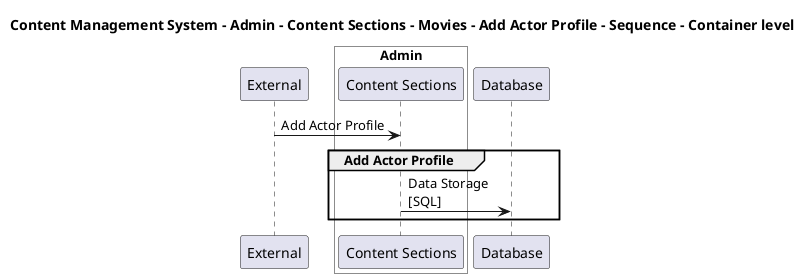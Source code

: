 @startuml

title Content Management System - Admin - Content Sections - Movies - Add Actor Profile - Sequence - Container level

participant "External" as C4InterFlow.SoftwareSystems.ExternalSystem

box "Admin" #White
    participant "Content Sections" as ContentManagementSystem.SoftwareSystems.Admin.Containers.ContentSections
end box

participant "Database" as ContentManagementSystem.SoftwareSystems.Database

C4InterFlow.SoftwareSystems.ExternalSystem -> ContentManagementSystem.SoftwareSystems.Admin.Containers.ContentSections : Add Actor Profile
group Add Actor Profile
ContentManagementSystem.SoftwareSystems.Admin.Containers.ContentSections -> ContentManagementSystem.SoftwareSystems.Database : Data Storage\n[SQL]
end


@enduml
